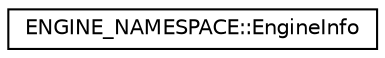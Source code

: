 digraph "Graphical Class Hierarchy"
{
 // LATEX_PDF_SIZE
  edge [fontname="Helvetica",fontsize="10",labelfontname="Helvetica",labelfontsize="10"];
  node [fontname="Helvetica",fontsize="10",shape=record];
  rankdir="LR";
  Node0 [label="ENGINE_NAMESPACE::EngineInfo",height=0.2,width=0.4,color="black", fillcolor="white", style="filled",URL="$classENGINE__NAMESPACE_1_1EngineInfo.html",tooltip=" "];
}
